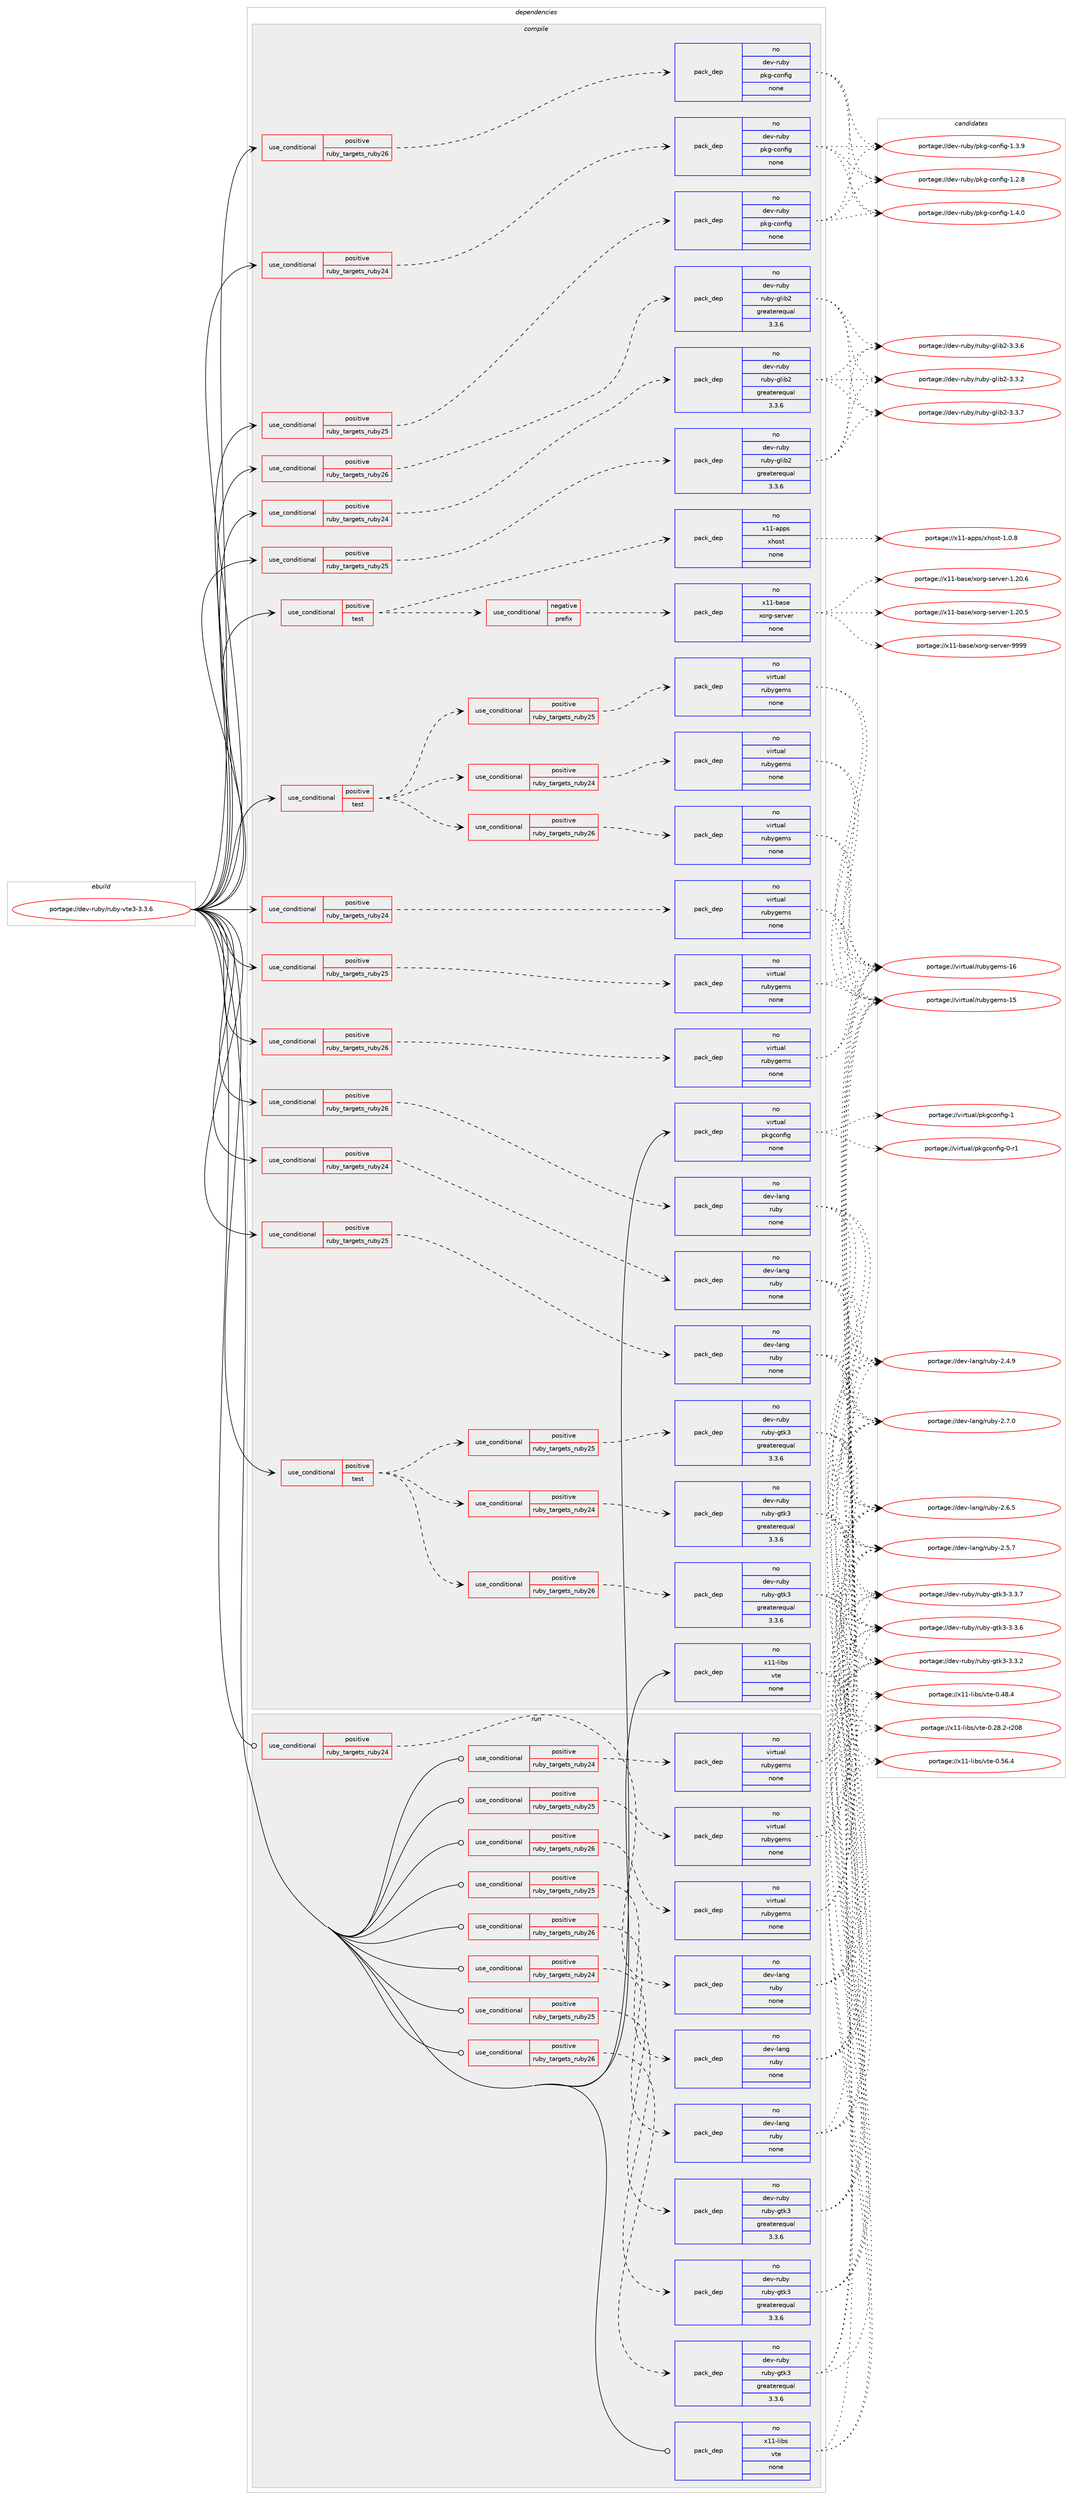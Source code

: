 digraph prolog {

# *************
# Graph options
# *************

newrank=true;
concentrate=true;
compound=true;
graph [rankdir=LR,fontname=Helvetica,fontsize=10,ranksep=1.5];#, ranksep=2.5, nodesep=0.2];
edge  [arrowhead=vee];
node  [fontname=Helvetica,fontsize=10];

# **********
# The ebuild
# **********

subgraph cluster_leftcol {
color=gray;
label=<<i>ebuild</i>>;
id [label="portage://dev-ruby/ruby-vte3-3.3.6", color=red, width=4, href="../dev-ruby/ruby-vte3-3.3.6.svg"];
}

# ****************
# The dependencies
# ****************

subgraph cluster_midcol {
color=gray;
label=<<i>dependencies</i>>;
subgraph cluster_compile {
fillcolor="#eeeeee";
style=filled;
label=<<i>compile</i>>;
subgraph cond70830 {
dependency322853 [label=<<TABLE BORDER="0" CELLBORDER="1" CELLSPACING="0" CELLPADDING="4"><TR><TD ROWSPAN="3" CELLPADDING="10">use_conditional</TD></TR><TR><TD>positive</TD></TR><TR><TD>ruby_targets_ruby24</TD></TR></TABLE>>, shape=none, color=red];
subgraph pack247276 {
dependency322854 [label=<<TABLE BORDER="0" CELLBORDER="1" CELLSPACING="0" CELLPADDING="4" WIDTH="220"><TR><TD ROWSPAN="6" CELLPADDING="30">pack_dep</TD></TR><TR><TD WIDTH="110">no</TD></TR><TR><TD>dev-lang</TD></TR><TR><TD>ruby</TD></TR><TR><TD>none</TD></TR><TR><TD></TD></TR></TABLE>>, shape=none, color=blue];
}
dependency322853:e -> dependency322854:w [weight=20,style="dashed",arrowhead="vee"];
}
id:e -> dependency322853:w [weight=20,style="solid",arrowhead="vee"];
subgraph cond70831 {
dependency322855 [label=<<TABLE BORDER="0" CELLBORDER="1" CELLSPACING="0" CELLPADDING="4"><TR><TD ROWSPAN="3" CELLPADDING="10">use_conditional</TD></TR><TR><TD>positive</TD></TR><TR><TD>ruby_targets_ruby24</TD></TR></TABLE>>, shape=none, color=red];
subgraph pack247277 {
dependency322856 [label=<<TABLE BORDER="0" CELLBORDER="1" CELLSPACING="0" CELLPADDING="4" WIDTH="220"><TR><TD ROWSPAN="6" CELLPADDING="30">pack_dep</TD></TR><TR><TD WIDTH="110">no</TD></TR><TR><TD>dev-ruby</TD></TR><TR><TD>pkg-config</TD></TR><TR><TD>none</TD></TR><TR><TD></TD></TR></TABLE>>, shape=none, color=blue];
}
dependency322855:e -> dependency322856:w [weight=20,style="dashed",arrowhead="vee"];
}
id:e -> dependency322855:w [weight=20,style="solid",arrowhead="vee"];
subgraph cond70832 {
dependency322857 [label=<<TABLE BORDER="0" CELLBORDER="1" CELLSPACING="0" CELLPADDING="4"><TR><TD ROWSPAN="3" CELLPADDING="10">use_conditional</TD></TR><TR><TD>positive</TD></TR><TR><TD>ruby_targets_ruby24</TD></TR></TABLE>>, shape=none, color=red];
subgraph pack247278 {
dependency322858 [label=<<TABLE BORDER="0" CELLBORDER="1" CELLSPACING="0" CELLPADDING="4" WIDTH="220"><TR><TD ROWSPAN="6" CELLPADDING="30">pack_dep</TD></TR><TR><TD WIDTH="110">no</TD></TR><TR><TD>dev-ruby</TD></TR><TR><TD>ruby-glib2</TD></TR><TR><TD>greaterequal</TD></TR><TR><TD>3.3.6</TD></TR></TABLE>>, shape=none, color=blue];
}
dependency322857:e -> dependency322858:w [weight=20,style="dashed",arrowhead="vee"];
}
id:e -> dependency322857:w [weight=20,style="solid",arrowhead="vee"];
subgraph cond70833 {
dependency322859 [label=<<TABLE BORDER="0" CELLBORDER="1" CELLSPACING="0" CELLPADDING="4"><TR><TD ROWSPAN="3" CELLPADDING="10">use_conditional</TD></TR><TR><TD>positive</TD></TR><TR><TD>ruby_targets_ruby24</TD></TR></TABLE>>, shape=none, color=red];
subgraph pack247279 {
dependency322860 [label=<<TABLE BORDER="0" CELLBORDER="1" CELLSPACING="0" CELLPADDING="4" WIDTH="220"><TR><TD ROWSPAN="6" CELLPADDING="30">pack_dep</TD></TR><TR><TD WIDTH="110">no</TD></TR><TR><TD>virtual</TD></TR><TR><TD>rubygems</TD></TR><TR><TD>none</TD></TR><TR><TD></TD></TR></TABLE>>, shape=none, color=blue];
}
dependency322859:e -> dependency322860:w [weight=20,style="dashed",arrowhead="vee"];
}
id:e -> dependency322859:w [weight=20,style="solid",arrowhead="vee"];
subgraph cond70834 {
dependency322861 [label=<<TABLE BORDER="0" CELLBORDER="1" CELLSPACING="0" CELLPADDING="4"><TR><TD ROWSPAN="3" CELLPADDING="10">use_conditional</TD></TR><TR><TD>positive</TD></TR><TR><TD>ruby_targets_ruby25</TD></TR></TABLE>>, shape=none, color=red];
subgraph pack247280 {
dependency322862 [label=<<TABLE BORDER="0" CELLBORDER="1" CELLSPACING="0" CELLPADDING="4" WIDTH="220"><TR><TD ROWSPAN="6" CELLPADDING="30">pack_dep</TD></TR><TR><TD WIDTH="110">no</TD></TR><TR><TD>dev-lang</TD></TR><TR><TD>ruby</TD></TR><TR><TD>none</TD></TR><TR><TD></TD></TR></TABLE>>, shape=none, color=blue];
}
dependency322861:e -> dependency322862:w [weight=20,style="dashed",arrowhead="vee"];
}
id:e -> dependency322861:w [weight=20,style="solid",arrowhead="vee"];
subgraph cond70835 {
dependency322863 [label=<<TABLE BORDER="0" CELLBORDER="1" CELLSPACING="0" CELLPADDING="4"><TR><TD ROWSPAN="3" CELLPADDING="10">use_conditional</TD></TR><TR><TD>positive</TD></TR><TR><TD>ruby_targets_ruby25</TD></TR></TABLE>>, shape=none, color=red];
subgraph pack247281 {
dependency322864 [label=<<TABLE BORDER="0" CELLBORDER="1" CELLSPACING="0" CELLPADDING="4" WIDTH="220"><TR><TD ROWSPAN="6" CELLPADDING="30">pack_dep</TD></TR><TR><TD WIDTH="110">no</TD></TR><TR><TD>dev-ruby</TD></TR><TR><TD>pkg-config</TD></TR><TR><TD>none</TD></TR><TR><TD></TD></TR></TABLE>>, shape=none, color=blue];
}
dependency322863:e -> dependency322864:w [weight=20,style="dashed",arrowhead="vee"];
}
id:e -> dependency322863:w [weight=20,style="solid",arrowhead="vee"];
subgraph cond70836 {
dependency322865 [label=<<TABLE BORDER="0" CELLBORDER="1" CELLSPACING="0" CELLPADDING="4"><TR><TD ROWSPAN="3" CELLPADDING="10">use_conditional</TD></TR><TR><TD>positive</TD></TR><TR><TD>ruby_targets_ruby25</TD></TR></TABLE>>, shape=none, color=red];
subgraph pack247282 {
dependency322866 [label=<<TABLE BORDER="0" CELLBORDER="1" CELLSPACING="0" CELLPADDING="4" WIDTH="220"><TR><TD ROWSPAN="6" CELLPADDING="30">pack_dep</TD></TR><TR><TD WIDTH="110">no</TD></TR><TR><TD>dev-ruby</TD></TR><TR><TD>ruby-glib2</TD></TR><TR><TD>greaterequal</TD></TR><TR><TD>3.3.6</TD></TR></TABLE>>, shape=none, color=blue];
}
dependency322865:e -> dependency322866:w [weight=20,style="dashed",arrowhead="vee"];
}
id:e -> dependency322865:w [weight=20,style="solid",arrowhead="vee"];
subgraph cond70837 {
dependency322867 [label=<<TABLE BORDER="0" CELLBORDER="1" CELLSPACING="0" CELLPADDING="4"><TR><TD ROWSPAN="3" CELLPADDING="10">use_conditional</TD></TR><TR><TD>positive</TD></TR><TR><TD>ruby_targets_ruby25</TD></TR></TABLE>>, shape=none, color=red];
subgraph pack247283 {
dependency322868 [label=<<TABLE BORDER="0" CELLBORDER="1" CELLSPACING="0" CELLPADDING="4" WIDTH="220"><TR><TD ROWSPAN="6" CELLPADDING="30">pack_dep</TD></TR><TR><TD WIDTH="110">no</TD></TR><TR><TD>virtual</TD></TR><TR><TD>rubygems</TD></TR><TR><TD>none</TD></TR><TR><TD></TD></TR></TABLE>>, shape=none, color=blue];
}
dependency322867:e -> dependency322868:w [weight=20,style="dashed",arrowhead="vee"];
}
id:e -> dependency322867:w [weight=20,style="solid",arrowhead="vee"];
subgraph cond70838 {
dependency322869 [label=<<TABLE BORDER="0" CELLBORDER="1" CELLSPACING="0" CELLPADDING="4"><TR><TD ROWSPAN="3" CELLPADDING="10">use_conditional</TD></TR><TR><TD>positive</TD></TR><TR><TD>ruby_targets_ruby26</TD></TR></TABLE>>, shape=none, color=red];
subgraph pack247284 {
dependency322870 [label=<<TABLE BORDER="0" CELLBORDER="1" CELLSPACING="0" CELLPADDING="4" WIDTH="220"><TR><TD ROWSPAN="6" CELLPADDING="30">pack_dep</TD></TR><TR><TD WIDTH="110">no</TD></TR><TR><TD>dev-lang</TD></TR><TR><TD>ruby</TD></TR><TR><TD>none</TD></TR><TR><TD></TD></TR></TABLE>>, shape=none, color=blue];
}
dependency322869:e -> dependency322870:w [weight=20,style="dashed",arrowhead="vee"];
}
id:e -> dependency322869:w [weight=20,style="solid",arrowhead="vee"];
subgraph cond70839 {
dependency322871 [label=<<TABLE BORDER="0" CELLBORDER="1" CELLSPACING="0" CELLPADDING="4"><TR><TD ROWSPAN="3" CELLPADDING="10">use_conditional</TD></TR><TR><TD>positive</TD></TR><TR><TD>ruby_targets_ruby26</TD></TR></TABLE>>, shape=none, color=red];
subgraph pack247285 {
dependency322872 [label=<<TABLE BORDER="0" CELLBORDER="1" CELLSPACING="0" CELLPADDING="4" WIDTH="220"><TR><TD ROWSPAN="6" CELLPADDING="30">pack_dep</TD></TR><TR><TD WIDTH="110">no</TD></TR><TR><TD>dev-ruby</TD></TR><TR><TD>pkg-config</TD></TR><TR><TD>none</TD></TR><TR><TD></TD></TR></TABLE>>, shape=none, color=blue];
}
dependency322871:e -> dependency322872:w [weight=20,style="dashed",arrowhead="vee"];
}
id:e -> dependency322871:w [weight=20,style="solid",arrowhead="vee"];
subgraph cond70840 {
dependency322873 [label=<<TABLE BORDER="0" CELLBORDER="1" CELLSPACING="0" CELLPADDING="4"><TR><TD ROWSPAN="3" CELLPADDING="10">use_conditional</TD></TR><TR><TD>positive</TD></TR><TR><TD>ruby_targets_ruby26</TD></TR></TABLE>>, shape=none, color=red];
subgraph pack247286 {
dependency322874 [label=<<TABLE BORDER="0" CELLBORDER="1" CELLSPACING="0" CELLPADDING="4" WIDTH="220"><TR><TD ROWSPAN="6" CELLPADDING="30">pack_dep</TD></TR><TR><TD WIDTH="110">no</TD></TR><TR><TD>dev-ruby</TD></TR><TR><TD>ruby-glib2</TD></TR><TR><TD>greaterequal</TD></TR><TR><TD>3.3.6</TD></TR></TABLE>>, shape=none, color=blue];
}
dependency322873:e -> dependency322874:w [weight=20,style="dashed",arrowhead="vee"];
}
id:e -> dependency322873:w [weight=20,style="solid",arrowhead="vee"];
subgraph cond70841 {
dependency322875 [label=<<TABLE BORDER="0" CELLBORDER="1" CELLSPACING="0" CELLPADDING="4"><TR><TD ROWSPAN="3" CELLPADDING="10">use_conditional</TD></TR><TR><TD>positive</TD></TR><TR><TD>ruby_targets_ruby26</TD></TR></TABLE>>, shape=none, color=red];
subgraph pack247287 {
dependency322876 [label=<<TABLE BORDER="0" CELLBORDER="1" CELLSPACING="0" CELLPADDING="4" WIDTH="220"><TR><TD ROWSPAN="6" CELLPADDING="30">pack_dep</TD></TR><TR><TD WIDTH="110">no</TD></TR><TR><TD>virtual</TD></TR><TR><TD>rubygems</TD></TR><TR><TD>none</TD></TR><TR><TD></TD></TR></TABLE>>, shape=none, color=blue];
}
dependency322875:e -> dependency322876:w [weight=20,style="dashed",arrowhead="vee"];
}
id:e -> dependency322875:w [weight=20,style="solid",arrowhead="vee"];
subgraph cond70842 {
dependency322877 [label=<<TABLE BORDER="0" CELLBORDER="1" CELLSPACING="0" CELLPADDING="4"><TR><TD ROWSPAN="3" CELLPADDING="10">use_conditional</TD></TR><TR><TD>positive</TD></TR><TR><TD>test</TD></TR></TABLE>>, shape=none, color=red];
subgraph cond70843 {
dependency322878 [label=<<TABLE BORDER="0" CELLBORDER="1" CELLSPACING="0" CELLPADDING="4"><TR><TD ROWSPAN="3" CELLPADDING="10">use_conditional</TD></TR><TR><TD>negative</TD></TR><TR><TD>prefix</TD></TR></TABLE>>, shape=none, color=red];
subgraph pack247288 {
dependency322879 [label=<<TABLE BORDER="0" CELLBORDER="1" CELLSPACING="0" CELLPADDING="4" WIDTH="220"><TR><TD ROWSPAN="6" CELLPADDING="30">pack_dep</TD></TR><TR><TD WIDTH="110">no</TD></TR><TR><TD>x11-base</TD></TR><TR><TD>xorg-server</TD></TR><TR><TD>none</TD></TR><TR><TD></TD></TR></TABLE>>, shape=none, color=blue];
}
dependency322878:e -> dependency322879:w [weight=20,style="dashed",arrowhead="vee"];
}
dependency322877:e -> dependency322878:w [weight=20,style="dashed",arrowhead="vee"];
subgraph pack247289 {
dependency322880 [label=<<TABLE BORDER="0" CELLBORDER="1" CELLSPACING="0" CELLPADDING="4" WIDTH="220"><TR><TD ROWSPAN="6" CELLPADDING="30">pack_dep</TD></TR><TR><TD WIDTH="110">no</TD></TR><TR><TD>x11-apps</TD></TR><TR><TD>xhost</TD></TR><TR><TD>none</TD></TR><TR><TD></TD></TR></TABLE>>, shape=none, color=blue];
}
dependency322877:e -> dependency322880:w [weight=20,style="dashed",arrowhead="vee"];
}
id:e -> dependency322877:w [weight=20,style="solid",arrowhead="vee"];
subgraph cond70844 {
dependency322881 [label=<<TABLE BORDER="0" CELLBORDER="1" CELLSPACING="0" CELLPADDING="4"><TR><TD ROWSPAN="3" CELLPADDING="10">use_conditional</TD></TR><TR><TD>positive</TD></TR><TR><TD>test</TD></TR></TABLE>>, shape=none, color=red];
subgraph cond70845 {
dependency322882 [label=<<TABLE BORDER="0" CELLBORDER="1" CELLSPACING="0" CELLPADDING="4"><TR><TD ROWSPAN="3" CELLPADDING="10">use_conditional</TD></TR><TR><TD>positive</TD></TR><TR><TD>ruby_targets_ruby24</TD></TR></TABLE>>, shape=none, color=red];
subgraph pack247290 {
dependency322883 [label=<<TABLE BORDER="0" CELLBORDER="1" CELLSPACING="0" CELLPADDING="4" WIDTH="220"><TR><TD ROWSPAN="6" CELLPADDING="30">pack_dep</TD></TR><TR><TD WIDTH="110">no</TD></TR><TR><TD>dev-ruby</TD></TR><TR><TD>ruby-gtk3</TD></TR><TR><TD>greaterequal</TD></TR><TR><TD>3.3.6</TD></TR></TABLE>>, shape=none, color=blue];
}
dependency322882:e -> dependency322883:w [weight=20,style="dashed",arrowhead="vee"];
}
dependency322881:e -> dependency322882:w [weight=20,style="dashed",arrowhead="vee"];
subgraph cond70846 {
dependency322884 [label=<<TABLE BORDER="0" CELLBORDER="1" CELLSPACING="0" CELLPADDING="4"><TR><TD ROWSPAN="3" CELLPADDING="10">use_conditional</TD></TR><TR><TD>positive</TD></TR><TR><TD>ruby_targets_ruby25</TD></TR></TABLE>>, shape=none, color=red];
subgraph pack247291 {
dependency322885 [label=<<TABLE BORDER="0" CELLBORDER="1" CELLSPACING="0" CELLPADDING="4" WIDTH="220"><TR><TD ROWSPAN="6" CELLPADDING="30">pack_dep</TD></TR><TR><TD WIDTH="110">no</TD></TR><TR><TD>dev-ruby</TD></TR><TR><TD>ruby-gtk3</TD></TR><TR><TD>greaterequal</TD></TR><TR><TD>3.3.6</TD></TR></TABLE>>, shape=none, color=blue];
}
dependency322884:e -> dependency322885:w [weight=20,style="dashed",arrowhead="vee"];
}
dependency322881:e -> dependency322884:w [weight=20,style="dashed",arrowhead="vee"];
subgraph cond70847 {
dependency322886 [label=<<TABLE BORDER="0" CELLBORDER="1" CELLSPACING="0" CELLPADDING="4"><TR><TD ROWSPAN="3" CELLPADDING="10">use_conditional</TD></TR><TR><TD>positive</TD></TR><TR><TD>ruby_targets_ruby26</TD></TR></TABLE>>, shape=none, color=red];
subgraph pack247292 {
dependency322887 [label=<<TABLE BORDER="0" CELLBORDER="1" CELLSPACING="0" CELLPADDING="4" WIDTH="220"><TR><TD ROWSPAN="6" CELLPADDING="30">pack_dep</TD></TR><TR><TD WIDTH="110">no</TD></TR><TR><TD>dev-ruby</TD></TR><TR><TD>ruby-gtk3</TD></TR><TR><TD>greaterequal</TD></TR><TR><TD>3.3.6</TD></TR></TABLE>>, shape=none, color=blue];
}
dependency322886:e -> dependency322887:w [weight=20,style="dashed",arrowhead="vee"];
}
dependency322881:e -> dependency322886:w [weight=20,style="dashed",arrowhead="vee"];
}
id:e -> dependency322881:w [weight=20,style="solid",arrowhead="vee"];
subgraph cond70848 {
dependency322888 [label=<<TABLE BORDER="0" CELLBORDER="1" CELLSPACING="0" CELLPADDING="4"><TR><TD ROWSPAN="3" CELLPADDING="10">use_conditional</TD></TR><TR><TD>positive</TD></TR><TR><TD>test</TD></TR></TABLE>>, shape=none, color=red];
subgraph cond70849 {
dependency322889 [label=<<TABLE BORDER="0" CELLBORDER="1" CELLSPACING="0" CELLPADDING="4"><TR><TD ROWSPAN="3" CELLPADDING="10">use_conditional</TD></TR><TR><TD>positive</TD></TR><TR><TD>ruby_targets_ruby24</TD></TR></TABLE>>, shape=none, color=red];
subgraph pack247293 {
dependency322890 [label=<<TABLE BORDER="0" CELLBORDER="1" CELLSPACING="0" CELLPADDING="4" WIDTH="220"><TR><TD ROWSPAN="6" CELLPADDING="30">pack_dep</TD></TR><TR><TD WIDTH="110">no</TD></TR><TR><TD>virtual</TD></TR><TR><TD>rubygems</TD></TR><TR><TD>none</TD></TR><TR><TD></TD></TR></TABLE>>, shape=none, color=blue];
}
dependency322889:e -> dependency322890:w [weight=20,style="dashed",arrowhead="vee"];
}
dependency322888:e -> dependency322889:w [weight=20,style="dashed",arrowhead="vee"];
subgraph cond70850 {
dependency322891 [label=<<TABLE BORDER="0" CELLBORDER="1" CELLSPACING="0" CELLPADDING="4"><TR><TD ROWSPAN="3" CELLPADDING="10">use_conditional</TD></TR><TR><TD>positive</TD></TR><TR><TD>ruby_targets_ruby25</TD></TR></TABLE>>, shape=none, color=red];
subgraph pack247294 {
dependency322892 [label=<<TABLE BORDER="0" CELLBORDER="1" CELLSPACING="0" CELLPADDING="4" WIDTH="220"><TR><TD ROWSPAN="6" CELLPADDING="30">pack_dep</TD></TR><TR><TD WIDTH="110">no</TD></TR><TR><TD>virtual</TD></TR><TR><TD>rubygems</TD></TR><TR><TD>none</TD></TR><TR><TD></TD></TR></TABLE>>, shape=none, color=blue];
}
dependency322891:e -> dependency322892:w [weight=20,style="dashed",arrowhead="vee"];
}
dependency322888:e -> dependency322891:w [weight=20,style="dashed",arrowhead="vee"];
subgraph cond70851 {
dependency322893 [label=<<TABLE BORDER="0" CELLBORDER="1" CELLSPACING="0" CELLPADDING="4"><TR><TD ROWSPAN="3" CELLPADDING="10">use_conditional</TD></TR><TR><TD>positive</TD></TR><TR><TD>ruby_targets_ruby26</TD></TR></TABLE>>, shape=none, color=red];
subgraph pack247295 {
dependency322894 [label=<<TABLE BORDER="0" CELLBORDER="1" CELLSPACING="0" CELLPADDING="4" WIDTH="220"><TR><TD ROWSPAN="6" CELLPADDING="30">pack_dep</TD></TR><TR><TD WIDTH="110">no</TD></TR><TR><TD>virtual</TD></TR><TR><TD>rubygems</TD></TR><TR><TD>none</TD></TR><TR><TD></TD></TR></TABLE>>, shape=none, color=blue];
}
dependency322893:e -> dependency322894:w [weight=20,style="dashed",arrowhead="vee"];
}
dependency322888:e -> dependency322893:w [weight=20,style="dashed",arrowhead="vee"];
}
id:e -> dependency322888:w [weight=20,style="solid",arrowhead="vee"];
subgraph pack247296 {
dependency322895 [label=<<TABLE BORDER="0" CELLBORDER="1" CELLSPACING="0" CELLPADDING="4" WIDTH="220"><TR><TD ROWSPAN="6" CELLPADDING="30">pack_dep</TD></TR><TR><TD WIDTH="110">no</TD></TR><TR><TD>virtual</TD></TR><TR><TD>pkgconfig</TD></TR><TR><TD>none</TD></TR><TR><TD></TD></TR></TABLE>>, shape=none, color=blue];
}
id:e -> dependency322895:w [weight=20,style="solid",arrowhead="vee"];
subgraph pack247297 {
dependency322896 [label=<<TABLE BORDER="0" CELLBORDER="1" CELLSPACING="0" CELLPADDING="4" WIDTH="220"><TR><TD ROWSPAN="6" CELLPADDING="30">pack_dep</TD></TR><TR><TD WIDTH="110">no</TD></TR><TR><TD>x11-libs</TD></TR><TR><TD>vte</TD></TR><TR><TD>none</TD></TR><TR><TD></TD></TR></TABLE>>, shape=none, color=blue];
}
id:e -> dependency322896:w [weight=20,style="solid",arrowhead="vee"];
}
subgraph cluster_compileandrun {
fillcolor="#eeeeee";
style=filled;
label=<<i>compile and run</i>>;
}
subgraph cluster_run {
fillcolor="#eeeeee";
style=filled;
label=<<i>run</i>>;
subgraph cond70852 {
dependency322897 [label=<<TABLE BORDER="0" CELLBORDER="1" CELLSPACING="0" CELLPADDING="4"><TR><TD ROWSPAN="3" CELLPADDING="10">use_conditional</TD></TR><TR><TD>positive</TD></TR><TR><TD>ruby_targets_ruby24</TD></TR></TABLE>>, shape=none, color=red];
subgraph pack247298 {
dependency322898 [label=<<TABLE BORDER="0" CELLBORDER="1" CELLSPACING="0" CELLPADDING="4" WIDTH="220"><TR><TD ROWSPAN="6" CELLPADDING="30">pack_dep</TD></TR><TR><TD WIDTH="110">no</TD></TR><TR><TD>dev-lang</TD></TR><TR><TD>ruby</TD></TR><TR><TD>none</TD></TR><TR><TD></TD></TR></TABLE>>, shape=none, color=blue];
}
dependency322897:e -> dependency322898:w [weight=20,style="dashed",arrowhead="vee"];
}
id:e -> dependency322897:w [weight=20,style="solid",arrowhead="odot"];
subgraph cond70853 {
dependency322899 [label=<<TABLE BORDER="0" CELLBORDER="1" CELLSPACING="0" CELLPADDING="4"><TR><TD ROWSPAN="3" CELLPADDING="10">use_conditional</TD></TR><TR><TD>positive</TD></TR><TR><TD>ruby_targets_ruby24</TD></TR></TABLE>>, shape=none, color=red];
subgraph pack247299 {
dependency322900 [label=<<TABLE BORDER="0" CELLBORDER="1" CELLSPACING="0" CELLPADDING="4" WIDTH="220"><TR><TD ROWSPAN="6" CELLPADDING="30">pack_dep</TD></TR><TR><TD WIDTH="110">no</TD></TR><TR><TD>dev-ruby</TD></TR><TR><TD>ruby-gtk3</TD></TR><TR><TD>greaterequal</TD></TR><TR><TD>3.3.6</TD></TR></TABLE>>, shape=none, color=blue];
}
dependency322899:e -> dependency322900:w [weight=20,style="dashed",arrowhead="vee"];
}
id:e -> dependency322899:w [weight=20,style="solid",arrowhead="odot"];
subgraph cond70854 {
dependency322901 [label=<<TABLE BORDER="0" CELLBORDER="1" CELLSPACING="0" CELLPADDING="4"><TR><TD ROWSPAN="3" CELLPADDING="10">use_conditional</TD></TR><TR><TD>positive</TD></TR><TR><TD>ruby_targets_ruby24</TD></TR></TABLE>>, shape=none, color=red];
subgraph pack247300 {
dependency322902 [label=<<TABLE BORDER="0" CELLBORDER="1" CELLSPACING="0" CELLPADDING="4" WIDTH="220"><TR><TD ROWSPAN="6" CELLPADDING="30">pack_dep</TD></TR><TR><TD WIDTH="110">no</TD></TR><TR><TD>virtual</TD></TR><TR><TD>rubygems</TD></TR><TR><TD>none</TD></TR><TR><TD></TD></TR></TABLE>>, shape=none, color=blue];
}
dependency322901:e -> dependency322902:w [weight=20,style="dashed",arrowhead="vee"];
}
id:e -> dependency322901:w [weight=20,style="solid",arrowhead="odot"];
subgraph cond70855 {
dependency322903 [label=<<TABLE BORDER="0" CELLBORDER="1" CELLSPACING="0" CELLPADDING="4"><TR><TD ROWSPAN="3" CELLPADDING="10">use_conditional</TD></TR><TR><TD>positive</TD></TR><TR><TD>ruby_targets_ruby25</TD></TR></TABLE>>, shape=none, color=red];
subgraph pack247301 {
dependency322904 [label=<<TABLE BORDER="0" CELLBORDER="1" CELLSPACING="0" CELLPADDING="4" WIDTH="220"><TR><TD ROWSPAN="6" CELLPADDING="30">pack_dep</TD></TR><TR><TD WIDTH="110">no</TD></TR><TR><TD>dev-lang</TD></TR><TR><TD>ruby</TD></TR><TR><TD>none</TD></TR><TR><TD></TD></TR></TABLE>>, shape=none, color=blue];
}
dependency322903:e -> dependency322904:w [weight=20,style="dashed",arrowhead="vee"];
}
id:e -> dependency322903:w [weight=20,style="solid",arrowhead="odot"];
subgraph cond70856 {
dependency322905 [label=<<TABLE BORDER="0" CELLBORDER="1" CELLSPACING="0" CELLPADDING="4"><TR><TD ROWSPAN="3" CELLPADDING="10">use_conditional</TD></TR><TR><TD>positive</TD></TR><TR><TD>ruby_targets_ruby25</TD></TR></TABLE>>, shape=none, color=red];
subgraph pack247302 {
dependency322906 [label=<<TABLE BORDER="0" CELLBORDER="1" CELLSPACING="0" CELLPADDING="4" WIDTH="220"><TR><TD ROWSPAN="6" CELLPADDING="30">pack_dep</TD></TR><TR><TD WIDTH="110">no</TD></TR><TR><TD>dev-ruby</TD></TR><TR><TD>ruby-gtk3</TD></TR><TR><TD>greaterequal</TD></TR><TR><TD>3.3.6</TD></TR></TABLE>>, shape=none, color=blue];
}
dependency322905:e -> dependency322906:w [weight=20,style="dashed",arrowhead="vee"];
}
id:e -> dependency322905:w [weight=20,style="solid",arrowhead="odot"];
subgraph cond70857 {
dependency322907 [label=<<TABLE BORDER="0" CELLBORDER="1" CELLSPACING="0" CELLPADDING="4"><TR><TD ROWSPAN="3" CELLPADDING="10">use_conditional</TD></TR><TR><TD>positive</TD></TR><TR><TD>ruby_targets_ruby25</TD></TR></TABLE>>, shape=none, color=red];
subgraph pack247303 {
dependency322908 [label=<<TABLE BORDER="0" CELLBORDER="1" CELLSPACING="0" CELLPADDING="4" WIDTH="220"><TR><TD ROWSPAN="6" CELLPADDING="30">pack_dep</TD></TR><TR><TD WIDTH="110">no</TD></TR><TR><TD>virtual</TD></TR><TR><TD>rubygems</TD></TR><TR><TD>none</TD></TR><TR><TD></TD></TR></TABLE>>, shape=none, color=blue];
}
dependency322907:e -> dependency322908:w [weight=20,style="dashed",arrowhead="vee"];
}
id:e -> dependency322907:w [weight=20,style="solid",arrowhead="odot"];
subgraph cond70858 {
dependency322909 [label=<<TABLE BORDER="0" CELLBORDER="1" CELLSPACING="0" CELLPADDING="4"><TR><TD ROWSPAN="3" CELLPADDING="10">use_conditional</TD></TR><TR><TD>positive</TD></TR><TR><TD>ruby_targets_ruby26</TD></TR></TABLE>>, shape=none, color=red];
subgraph pack247304 {
dependency322910 [label=<<TABLE BORDER="0" CELLBORDER="1" CELLSPACING="0" CELLPADDING="4" WIDTH="220"><TR><TD ROWSPAN="6" CELLPADDING="30">pack_dep</TD></TR><TR><TD WIDTH="110">no</TD></TR><TR><TD>dev-lang</TD></TR><TR><TD>ruby</TD></TR><TR><TD>none</TD></TR><TR><TD></TD></TR></TABLE>>, shape=none, color=blue];
}
dependency322909:e -> dependency322910:w [weight=20,style="dashed",arrowhead="vee"];
}
id:e -> dependency322909:w [weight=20,style="solid",arrowhead="odot"];
subgraph cond70859 {
dependency322911 [label=<<TABLE BORDER="0" CELLBORDER="1" CELLSPACING="0" CELLPADDING="4"><TR><TD ROWSPAN="3" CELLPADDING="10">use_conditional</TD></TR><TR><TD>positive</TD></TR><TR><TD>ruby_targets_ruby26</TD></TR></TABLE>>, shape=none, color=red];
subgraph pack247305 {
dependency322912 [label=<<TABLE BORDER="0" CELLBORDER="1" CELLSPACING="0" CELLPADDING="4" WIDTH="220"><TR><TD ROWSPAN="6" CELLPADDING="30">pack_dep</TD></TR><TR><TD WIDTH="110">no</TD></TR><TR><TD>dev-ruby</TD></TR><TR><TD>ruby-gtk3</TD></TR><TR><TD>greaterequal</TD></TR><TR><TD>3.3.6</TD></TR></TABLE>>, shape=none, color=blue];
}
dependency322911:e -> dependency322912:w [weight=20,style="dashed",arrowhead="vee"];
}
id:e -> dependency322911:w [weight=20,style="solid",arrowhead="odot"];
subgraph cond70860 {
dependency322913 [label=<<TABLE BORDER="0" CELLBORDER="1" CELLSPACING="0" CELLPADDING="4"><TR><TD ROWSPAN="3" CELLPADDING="10">use_conditional</TD></TR><TR><TD>positive</TD></TR><TR><TD>ruby_targets_ruby26</TD></TR></TABLE>>, shape=none, color=red];
subgraph pack247306 {
dependency322914 [label=<<TABLE BORDER="0" CELLBORDER="1" CELLSPACING="0" CELLPADDING="4" WIDTH="220"><TR><TD ROWSPAN="6" CELLPADDING="30">pack_dep</TD></TR><TR><TD WIDTH="110">no</TD></TR><TR><TD>virtual</TD></TR><TR><TD>rubygems</TD></TR><TR><TD>none</TD></TR><TR><TD></TD></TR></TABLE>>, shape=none, color=blue];
}
dependency322913:e -> dependency322914:w [weight=20,style="dashed",arrowhead="vee"];
}
id:e -> dependency322913:w [weight=20,style="solid",arrowhead="odot"];
subgraph pack247307 {
dependency322915 [label=<<TABLE BORDER="0" CELLBORDER="1" CELLSPACING="0" CELLPADDING="4" WIDTH="220"><TR><TD ROWSPAN="6" CELLPADDING="30">pack_dep</TD></TR><TR><TD WIDTH="110">no</TD></TR><TR><TD>x11-libs</TD></TR><TR><TD>vte</TD></TR><TR><TD>none</TD></TR><TR><TD></TD></TR></TABLE>>, shape=none, color=blue];
}
id:e -> dependency322915:w [weight=20,style="solid",arrowhead="odot"];
}
}

# **************
# The candidates
# **************

subgraph cluster_choices {
rank=same;
color=gray;
label=<<i>candidates</i>>;

subgraph choice247276 {
color=black;
nodesep=1;
choice10010111845108971101034711411798121455046554648 [label="portage://dev-lang/ruby-2.7.0", color=red, width=4,href="../dev-lang/ruby-2.7.0.svg"];
choice10010111845108971101034711411798121455046544653 [label="portage://dev-lang/ruby-2.6.5", color=red, width=4,href="../dev-lang/ruby-2.6.5.svg"];
choice10010111845108971101034711411798121455046534655 [label="portage://dev-lang/ruby-2.5.7", color=red, width=4,href="../dev-lang/ruby-2.5.7.svg"];
choice10010111845108971101034711411798121455046524657 [label="portage://dev-lang/ruby-2.4.9", color=red, width=4,href="../dev-lang/ruby-2.4.9.svg"];
dependency322854:e -> choice10010111845108971101034711411798121455046554648:w [style=dotted,weight="100"];
dependency322854:e -> choice10010111845108971101034711411798121455046544653:w [style=dotted,weight="100"];
dependency322854:e -> choice10010111845108971101034711411798121455046534655:w [style=dotted,weight="100"];
dependency322854:e -> choice10010111845108971101034711411798121455046524657:w [style=dotted,weight="100"];
}
subgraph choice247277 {
color=black;
nodesep=1;
choice1001011184511411798121471121071034599111110102105103454946524648 [label="portage://dev-ruby/pkg-config-1.4.0", color=red, width=4,href="../dev-ruby/pkg-config-1.4.0.svg"];
choice1001011184511411798121471121071034599111110102105103454946514657 [label="portage://dev-ruby/pkg-config-1.3.9", color=red, width=4,href="../dev-ruby/pkg-config-1.3.9.svg"];
choice1001011184511411798121471121071034599111110102105103454946504656 [label="portage://dev-ruby/pkg-config-1.2.8", color=red, width=4,href="../dev-ruby/pkg-config-1.2.8.svg"];
dependency322856:e -> choice1001011184511411798121471121071034599111110102105103454946524648:w [style=dotted,weight="100"];
dependency322856:e -> choice1001011184511411798121471121071034599111110102105103454946514657:w [style=dotted,weight="100"];
dependency322856:e -> choice1001011184511411798121471121071034599111110102105103454946504656:w [style=dotted,weight="100"];
}
subgraph choice247278 {
color=black;
nodesep=1;
choice10010111845114117981214711411798121451031081059850455146514655 [label="portage://dev-ruby/ruby-glib2-3.3.7", color=red, width=4,href="../dev-ruby/ruby-glib2-3.3.7.svg"];
choice10010111845114117981214711411798121451031081059850455146514654 [label="portage://dev-ruby/ruby-glib2-3.3.6", color=red, width=4,href="../dev-ruby/ruby-glib2-3.3.6.svg"];
choice10010111845114117981214711411798121451031081059850455146514650 [label="portage://dev-ruby/ruby-glib2-3.3.2", color=red, width=4,href="../dev-ruby/ruby-glib2-3.3.2.svg"];
dependency322858:e -> choice10010111845114117981214711411798121451031081059850455146514655:w [style=dotted,weight="100"];
dependency322858:e -> choice10010111845114117981214711411798121451031081059850455146514654:w [style=dotted,weight="100"];
dependency322858:e -> choice10010111845114117981214711411798121451031081059850455146514650:w [style=dotted,weight="100"];
}
subgraph choice247279 {
color=black;
nodesep=1;
choice118105114116117971084711411798121103101109115454954 [label="portage://virtual/rubygems-16", color=red, width=4,href="../virtual/rubygems-16.svg"];
choice118105114116117971084711411798121103101109115454953 [label="portage://virtual/rubygems-15", color=red, width=4,href="../virtual/rubygems-15.svg"];
dependency322860:e -> choice118105114116117971084711411798121103101109115454954:w [style=dotted,weight="100"];
dependency322860:e -> choice118105114116117971084711411798121103101109115454953:w [style=dotted,weight="100"];
}
subgraph choice247280 {
color=black;
nodesep=1;
choice10010111845108971101034711411798121455046554648 [label="portage://dev-lang/ruby-2.7.0", color=red, width=4,href="../dev-lang/ruby-2.7.0.svg"];
choice10010111845108971101034711411798121455046544653 [label="portage://dev-lang/ruby-2.6.5", color=red, width=4,href="../dev-lang/ruby-2.6.5.svg"];
choice10010111845108971101034711411798121455046534655 [label="portage://dev-lang/ruby-2.5.7", color=red, width=4,href="../dev-lang/ruby-2.5.7.svg"];
choice10010111845108971101034711411798121455046524657 [label="portage://dev-lang/ruby-2.4.9", color=red, width=4,href="../dev-lang/ruby-2.4.9.svg"];
dependency322862:e -> choice10010111845108971101034711411798121455046554648:w [style=dotted,weight="100"];
dependency322862:e -> choice10010111845108971101034711411798121455046544653:w [style=dotted,weight="100"];
dependency322862:e -> choice10010111845108971101034711411798121455046534655:w [style=dotted,weight="100"];
dependency322862:e -> choice10010111845108971101034711411798121455046524657:w [style=dotted,weight="100"];
}
subgraph choice247281 {
color=black;
nodesep=1;
choice1001011184511411798121471121071034599111110102105103454946524648 [label="portage://dev-ruby/pkg-config-1.4.0", color=red, width=4,href="../dev-ruby/pkg-config-1.4.0.svg"];
choice1001011184511411798121471121071034599111110102105103454946514657 [label="portage://dev-ruby/pkg-config-1.3.9", color=red, width=4,href="../dev-ruby/pkg-config-1.3.9.svg"];
choice1001011184511411798121471121071034599111110102105103454946504656 [label="portage://dev-ruby/pkg-config-1.2.8", color=red, width=4,href="../dev-ruby/pkg-config-1.2.8.svg"];
dependency322864:e -> choice1001011184511411798121471121071034599111110102105103454946524648:w [style=dotted,weight="100"];
dependency322864:e -> choice1001011184511411798121471121071034599111110102105103454946514657:w [style=dotted,weight="100"];
dependency322864:e -> choice1001011184511411798121471121071034599111110102105103454946504656:w [style=dotted,weight="100"];
}
subgraph choice247282 {
color=black;
nodesep=1;
choice10010111845114117981214711411798121451031081059850455146514655 [label="portage://dev-ruby/ruby-glib2-3.3.7", color=red, width=4,href="../dev-ruby/ruby-glib2-3.3.7.svg"];
choice10010111845114117981214711411798121451031081059850455146514654 [label="portage://dev-ruby/ruby-glib2-3.3.6", color=red, width=4,href="../dev-ruby/ruby-glib2-3.3.6.svg"];
choice10010111845114117981214711411798121451031081059850455146514650 [label="portage://dev-ruby/ruby-glib2-3.3.2", color=red, width=4,href="../dev-ruby/ruby-glib2-3.3.2.svg"];
dependency322866:e -> choice10010111845114117981214711411798121451031081059850455146514655:w [style=dotted,weight="100"];
dependency322866:e -> choice10010111845114117981214711411798121451031081059850455146514654:w [style=dotted,weight="100"];
dependency322866:e -> choice10010111845114117981214711411798121451031081059850455146514650:w [style=dotted,weight="100"];
}
subgraph choice247283 {
color=black;
nodesep=1;
choice118105114116117971084711411798121103101109115454954 [label="portage://virtual/rubygems-16", color=red, width=4,href="../virtual/rubygems-16.svg"];
choice118105114116117971084711411798121103101109115454953 [label="portage://virtual/rubygems-15", color=red, width=4,href="../virtual/rubygems-15.svg"];
dependency322868:e -> choice118105114116117971084711411798121103101109115454954:w [style=dotted,weight="100"];
dependency322868:e -> choice118105114116117971084711411798121103101109115454953:w [style=dotted,weight="100"];
}
subgraph choice247284 {
color=black;
nodesep=1;
choice10010111845108971101034711411798121455046554648 [label="portage://dev-lang/ruby-2.7.0", color=red, width=4,href="../dev-lang/ruby-2.7.0.svg"];
choice10010111845108971101034711411798121455046544653 [label="portage://dev-lang/ruby-2.6.5", color=red, width=4,href="../dev-lang/ruby-2.6.5.svg"];
choice10010111845108971101034711411798121455046534655 [label="portage://dev-lang/ruby-2.5.7", color=red, width=4,href="../dev-lang/ruby-2.5.7.svg"];
choice10010111845108971101034711411798121455046524657 [label="portage://dev-lang/ruby-2.4.9", color=red, width=4,href="../dev-lang/ruby-2.4.9.svg"];
dependency322870:e -> choice10010111845108971101034711411798121455046554648:w [style=dotted,weight="100"];
dependency322870:e -> choice10010111845108971101034711411798121455046544653:w [style=dotted,weight="100"];
dependency322870:e -> choice10010111845108971101034711411798121455046534655:w [style=dotted,weight="100"];
dependency322870:e -> choice10010111845108971101034711411798121455046524657:w [style=dotted,weight="100"];
}
subgraph choice247285 {
color=black;
nodesep=1;
choice1001011184511411798121471121071034599111110102105103454946524648 [label="portage://dev-ruby/pkg-config-1.4.0", color=red, width=4,href="../dev-ruby/pkg-config-1.4.0.svg"];
choice1001011184511411798121471121071034599111110102105103454946514657 [label="portage://dev-ruby/pkg-config-1.3.9", color=red, width=4,href="../dev-ruby/pkg-config-1.3.9.svg"];
choice1001011184511411798121471121071034599111110102105103454946504656 [label="portage://dev-ruby/pkg-config-1.2.8", color=red, width=4,href="../dev-ruby/pkg-config-1.2.8.svg"];
dependency322872:e -> choice1001011184511411798121471121071034599111110102105103454946524648:w [style=dotted,weight="100"];
dependency322872:e -> choice1001011184511411798121471121071034599111110102105103454946514657:w [style=dotted,weight="100"];
dependency322872:e -> choice1001011184511411798121471121071034599111110102105103454946504656:w [style=dotted,weight="100"];
}
subgraph choice247286 {
color=black;
nodesep=1;
choice10010111845114117981214711411798121451031081059850455146514655 [label="portage://dev-ruby/ruby-glib2-3.3.7", color=red, width=4,href="../dev-ruby/ruby-glib2-3.3.7.svg"];
choice10010111845114117981214711411798121451031081059850455146514654 [label="portage://dev-ruby/ruby-glib2-3.3.6", color=red, width=4,href="../dev-ruby/ruby-glib2-3.3.6.svg"];
choice10010111845114117981214711411798121451031081059850455146514650 [label="portage://dev-ruby/ruby-glib2-3.3.2", color=red, width=4,href="../dev-ruby/ruby-glib2-3.3.2.svg"];
dependency322874:e -> choice10010111845114117981214711411798121451031081059850455146514655:w [style=dotted,weight="100"];
dependency322874:e -> choice10010111845114117981214711411798121451031081059850455146514654:w [style=dotted,weight="100"];
dependency322874:e -> choice10010111845114117981214711411798121451031081059850455146514650:w [style=dotted,weight="100"];
}
subgraph choice247287 {
color=black;
nodesep=1;
choice118105114116117971084711411798121103101109115454954 [label="portage://virtual/rubygems-16", color=red, width=4,href="../virtual/rubygems-16.svg"];
choice118105114116117971084711411798121103101109115454953 [label="portage://virtual/rubygems-15", color=red, width=4,href="../virtual/rubygems-15.svg"];
dependency322876:e -> choice118105114116117971084711411798121103101109115454954:w [style=dotted,weight="100"];
dependency322876:e -> choice118105114116117971084711411798121103101109115454953:w [style=dotted,weight="100"];
}
subgraph choice247288 {
color=black;
nodesep=1;
choice120494945989711510147120111114103451151011141181011144557575757 [label="portage://x11-base/xorg-server-9999", color=red, width=4,href="../x11-base/xorg-server-9999.svg"];
choice1204949459897115101471201111141034511510111411810111445494650484654 [label="portage://x11-base/xorg-server-1.20.6", color=red, width=4,href="../x11-base/xorg-server-1.20.6.svg"];
choice1204949459897115101471201111141034511510111411810111445494650484653 [label="portage://x11-base/xorg-server-1.20.5", color=red, width=4,href="../x11-base/xorg-server-1.20.5.svg"];
dependency322879:e -> choice120494945989711510147120111114103451151011141181011144557575757:w [style=dotted,weight="100"];
dependency322879:e -> choice1204949459897115101471201111141034511510111411810111445494650484654:w [style=dotted,weight="100"];
dependency322879:e -> choice1204949459897115101471201111141034511510111411810111445494650484653:w [style=dotted,weight="100"];
}
subgraph choice247289 {
color=black;
nodesep=1;
choice1204949459711211211547120104111115116454946484656 [label="portage://x11-apps/xhost-1.0.8", color=red, width=4,href="../x11-apps/xhost-1.0.8.svg"];
dependency322880:e -> choice1204949459711211211547120104111115116454946484656:w [style=dotted,weight="100"];
}
subgraph choice247290 {
color=black;
nodesep=1;
choice100101118451141179812147114117981214510311610751455146514655 [label="portage://dev-ruby/ruby-gtk3-3.3.7", color=red, width=4,href="../dev-ruby/ruby-gtk3-3.3.7.svg"];
choice100101118451141179812147114117981214510311610751455146514654 [label="portage://dev-ruby/ruby-gtk3-3.3.6", color=red, width=4,href="../dev-ruby/ruby-gtk3-3.3.6.svg"];
choice100101118451141179812147114117981214510311610751455146514650 [label="portage://dev-ruby/ruby-gtk3-3.3.2", color=red, width=4,href="../dev-ruby/ruby-gtk3-3.3.2.svg"];
dependency322883:e -> choice100101118451141179812147114117981214510311610751455146514655:w [style=dotted,weight="100"];
dependency322883:e -> choice100101118451141179812147114117981214510311610751455146514654:w [style=dotted,weight="100"];
dependency322883:e -> choice100101118451141179812147114117981214510311610751455146514650:w [style=dotted,weight="100"];
}
subgraph choice247291 {
color=black;
nodesep=1;
choice100101118451141179812147114117981214510311610751455146514655 [label="portage://dev-ruby/ruby-gtk3-3.3.7", color=red, width=4,href="../dev-ruby/ruby-gtk3-3.3.7.svg"];
choice100101118451141179812147114117981214510311610751455146514654 [label="portage://dev-ruby/ruby-gtk3-3.3.6", color=red, width=4,href="../dev-ruby/ruby-gtk3-3.3.6.svg"];
choice100101118451141179812147114117981214510311610751455146514650 [label="portage://dev-ruby/ruby-gtk3-3.3.2", color=red, width=4,href="../dev-ruby/ruby-gtk3-3.3.2.svg"];
dependency322885:e -> choice100101118451141179812147114117981214510311610751455146514655:w [style=dotted,weight="100"];
dependency322885:e -> choice100101118451141179812147114117981214510311610751455146514654:w [style=dotted,weight="100"];
dependency322885:e -> choice100101118451141179812147114117981214510311610751455146514650:w [style=dotted,weight="100"];
}
subgraph choice247292 {
color=black;
nodesep=1;
choice100101118451141179812147114117981214510311610751455146514655 [label="portage://dev-ruby/ruby-gtk3-3.3.7", color=red, width=4,href="../dev-ruby/ruby-gtk3-3.3.7.svg"];
choice100101118451141179812147114117981214510311610751455146514654 [label="portage://dev-ruby/ruby-gtk3-3.3.6", color=red, width=4,href="../dev-ruby/ruby-gtk3-3.3.6.svg"];
choice100101118451141179812147114117981214510311610751455146514650 [label="portage://dev-ruby/ruby-gtk3-3.3.2", color=red, width=4,href="../dev-ruby/ruby-gtk3-3.3.2.svg"];
dependency322887:e -> choice100101118451141179812147114117981214510311610751455146514655:w [style=dotted,weight="100"];
dependency322887:e -> choice100101118451141179812147114117981214510311610751455146514654:w [style=dotted,weight="100"];
dependency322887:e -> choice100101118451141179812147114117981214510311610751455146514650:w [style=dotted,weight="100"];
}
subgraph choice247293 {
color=black;
nodesep=1;
choice118105114116117971084711411798121103101109115454954 [label="portage://virtual/rubygems-16", color=red, width=4,href="../virtual/rubygems-16.svg"];
choice118105114116117971084711411798121103101109115454953 [label="portage://virtual/rubygems-15", color=red, width=4,href="../virtual/rubygems-15.svg"];
dependency322890:e -> choice118105114116117971084711411798121103101109115454954:w [style=dotted,weight="100"];
dependency322890:e -> choice118105114116117971084711411798121103101109115454953:w [style=dotted,weight="100"];
}
subgraph choice247294 {
color=black;
nodesep=1;
choice118105114116117971084711411798121103101109115454954 [label="portage://virtual/rubygems-16", color=red, width=4,href="../virtual/rubygems-16.svg"];
choice118105114116117971084711411798121103101109115454953 [label="portage://virtual/rubygems-15", color=red, width=4,href="../virtual/rubygems-15.svg"];
dependency322892:e -> choice118105114116117971084711411798121103101109115454954:w [style=dotted,weight="100"];
dependency322892:e -> choice118105114116117971084711411798121103101109115454953:w [style=dotted,weight="100"];
}
subgraph choice247295 {
color=black;
nodesep=1;
choice118105114116117971084711411798121103101109115454954 [label="portage://virtual/rubygems-16", color=red, width=4,href="../virtual/rubygems-16.svg"];
choice118105114116117971084711411798121103101109115454953 [label="portage://virtual/rubygems-15", color=red, width=4,href="../virtual/rubygems-15.svg"];
dependency322894:e -> choice118105114116117971084711411798121103101109115454954:w [style=dotted,weight="100"];
dependency322894:e -> choice118105114116117971084711411798121103101109115454953:w [style=dotted,weight="100"];
}
subgraph choice247296 {
color=black;
nodesep=1;
choice1181051141161179710847112107103991111101021051034549 [label="portage://virtual/pkgconfig-1", color=red, width=4,href="../virtual/pkgconfig-1.svg"];
choice11810511411611797108471121071039911111010210510345484511449 [label="portage://virtual/pkgconfig-0-r1", color=red, width=4,href="../virtual/pkgconfig-0-r1.svg"];
dependency322895:e -> choice1181051141161179710847112107103991111101021051034549:w [style=dotted,weight="100"];
dependency322895:e -> choice11810511411611797108471121071039911111010210510345484511449:w [style=dotted,weight="100"];
}
subgraph choice247297 {
color=black;
nodesep=1;
choice120494945108105981154711811610145484653544652 [label="portage://x11-libs/vte-0.56.4", color=red, width=4,href="../x11-libs/vte-0.56.4.svg"];
choice120494945108105981154711811610145484652564652 [label="portage://x11-libs/vte-0.48.4", color=red, width=4,href="../x11-libs/vte-0.48.4.svg"];
choice12049494510810598115471181161014548465056465045114504856 [label="portage://x11-libs/vte-0.28.2-r208", color=red, width=4,href="../x11-libs/vte-0.28.2-r208.svg"];
dependency322896:e -> choice120494945108105981154711811610145484653544652:w [style=dotted,weight="100"];
dependency322896:e -> choice120494945108105981154711811610145484652564652:w [style=dotted,weight="100"];
dependency322896:e -> choice12049494510810598115471181161014548465056465045114504856:w [style=dotted,weight="100"];
}
subgraph choice247298 {
color=black;
nodesep=1;
choice10010111845108971101034711411798121455046554648 [label="portage://dev-lang/ruby-2.7.0", color=red, width=4,href="../dev-lang/ruby-2.7.0.svg"];
choice10010111845108971101034711411798121455046544653 [label="portage://dev-lang/ruby-2.6.5", color=red, width=4,href="../dev-lang/ruby-2.6.5.svg"];
choice10010111845108971101034711411798121455046534655 [label="portage://dev-lang/ruby-2.5.7", color=red, width=4,href="../dev-lang/ruby-2.5.7.svg"];
choice10010111845108971101034711411798121455046524657 [label="portage://dev-lang/ruby-2.4.9", color=red, width=4,href="../dev-lang/ruby-2.4.9.svg"];
dependency322898:e -> choice10010111845108971101034711411798121455046554648:w [style=dotted,weight="100"];
dependency322898:e -> choice10010111845108971101034711411798121455046544653:w [style=dotted,weight="100"];
dependency322898:e -> choice10010111845108971101034711411798121455046534655:w [style=dotted,weight="100"];
dependency322898:e -> choice10010111845108971101034711411798121455046524657:w [style=dotted,weight="100"];
}
subgraph choice247299 {
color=black;
nodesep=1;
choice100101118451141179812147114117981214510311610751455146514655 [label="portage://dev-ruby/ruby-gtk3-3.3.7", color=red, width=4,href="../dev-ruby/ruby-gtk3-3.3.7.svg"];
choice100101118451141179812147114117981214510311610751455146514654 [label="portage://dev-ruby/ruby-gtk3-3.3.6", color=red, width=4,href="../dev-ruby/ruby-gtk3-3.3.6.svg"];
choice100101118451141179812147114117981214510311610751455146514650 [label="portage://dev-ruby/ruby-gtk3-3.3.2", color=red, width=4,href="../dev-ruby/ruby-gtk3-3.3.2.svg"];
dependency322900:e -> choice100101118451141179812147114117981214510311610751455146514655:w [style=dotted,weight="100"];
dependency322900:e -> choice100101118451141179812147114117981214510311610751455146514654:w [style=dotted,weight="100"];
dependency322900:e -> choice100101118451141179812147114117981214510311610751455146514650:w [style=dotted,weight="100"];
}
subgraph choice247300 {
color=black;
nodesep=1;
choice118105114116117971084711411798121103101109115454954 [label="portage://virtual/rubygems-16", color=red, width=4,href="../virtual/rubygems-16.svg"];
choice118105114116117971084711411798121103101109115454953 [label="portage://virtual/rubygems-15", color=red, width=4,href="../virtual/rubygems-15.svg"];
dependency322902:e -> choice118105114116117971084711411798121103101109115454954:w [style=dotted,weight="100"];
dependency322902:e -> choice118105114116117971084711411798121103101109115454953:w [style=dotted,weight="100"];
}
subgraph choice247301 {
color=black;
nodesep=1;
choice10010111845108971101034711411798121455046554648 [label="portage://dev-lang/ruby-2.7.0", color=red, width=4,href="../dev-lang/ruby-2.7.0.svg"];
choice10010111845108971101034711411798121455046544653 [label="portage://dev-lang/ruby-2.6.5", color=red, width=4,href="../dev-lang/ruby-2.6.5.svg"];
choice10010111845108971101034711411798121455046534655 [label="portage://dev-lang/ruby-2.5.7", color=red, width=4,href="../dev-lang/ruby-2.5.7.svg"];
choice10010111845108971101034711411798121455046524657 [label="portage://dev-lang/ruby-2.4.9", color=red, width=4,href="../dev-lang/ruby-2.4.9.svg"];
dependency322904:e -> choice10010111845108971101034711411798121455046554648:w [style=dotted,weight="100"];
dependency322904:e -> choice10010111845108971101034711411798121455046544653:w [style=dotted,weight="100"];
dependency322904:e -> choice10010111845108971101034711411798121455046534655:w [style=dotted,weight="100"];
dependency322904:e -> choice10010111845108971101034711411798121455046524657:w [style=dotted,weight="100"];
}
subgraph choice247302 {
color=black;
nodesep=1;
choice100101118451141179812147114117981214510311610751455146514655 [label="portage://dev-ruby/ruby-gtk3-3.3.7", color=red, width=4,href="../dev-ruby/ruby-gtk3-3.3.7.svg"];
choice100101118451141179812147114117981214510311610751455146514654 [label="portage://dev-ruby/ruby-gtk3-3.3.6", color=red, width=4,href="../dev-ruby/ruby-gtk3-3.3.6.svg"];
choice100101118451141179812147114117981214510311610751455146514650 [label="portage://dev-ruby/ruby-gtk3-3.3.2", color=red, width=4,href="../dev-ruby/ruby-gtk3-3.3.2.svg"];
dependency322906:e -> choice100101118451141179812147114117981214510311610751455146514655:w [style=dotted,weight="100"];
dependency322906:e -> choice100101118451141179812147114117981214510311610751455146514654:w [style=dotted,weight="100"];
dependency322906:e -> choice100101118451141179812147114117981214510311610751455146514650:w [style=dotted,weight="100"];
}
subgraph choice247303 {
color=black;
nodesep=1;
choice118105114116117971084711411798121103101109115454954 [label="portage://virtual/rubygems-16", color=red, width=4,href="../virtual/rubygems-16.svg"];
choice118105114116117971084711411798121103101109115454953 [label="portage://virtual/rubygems-15", color=red, width=4,href="../virtual/rubygems-15.svg"];
dependency322908:e -> choice118105114116117971084711411798121103101109115454954:w [style=dotted,weight="100"];
dependency322908:e -> choice118105114116117971084711411798121103101109115454953:w [style=dotted,weight="100"];
}
subgraph choice247304 {
color=black;
nodesep=1;
choice10010111845108971101034711411798121455046554648 [label="portage://dev-lang/ruby-2.7.0", color=red, width=4,href="../dev-lang/ruby-2.7.0.svg"];
choice10010111845108971101034711411798121455046544653 [label="portage://dev-lang/ruby-2.6.5", color=red, width=4,href="../dev-lang/ruby-2.6.5.svg"];
choice10010111845108971101034711411798121455046534655 [label="portage://dev-lang/ruby-2.5.7", color=red, width=4,href="../dev-lang/ruby-2.5.7.svg"];
choice10010111845108971101034711411798121455046524657 [label="portage://dev-lang/ruby-2.4.9", color=red, width=4,href="../dev-lang/ruby-2.4.9.svg"];
dependency322910:e -> choice10010111845108971101034711411798121455046554648:w [style=dotted,weight="100"];
dependency322910:e -> choice10010111845108971101034711411798121455046544653:w [style=dotted,weight="100"];
dependency322910:e -> choice10010111845108971101034711411798121455046534655:w [style=dotted,weight="100"];
dependency322910:e -> choice10010111845108971101034711411798121455046524657:w [style=dotted,weight="100"];
}
subgraph choice247305 {
color=black;
nodesep=1;
choice100101118451141179812147114117981214510311610751455146514655 [label="portage://dev-ruby/ruby-gtk3-3.3.7", color=red, width=4,href="../dev-ruby/ruby-gtk3-3.3.7.svg"];
choice100101118451141179812147114117981214510311610751455146514654 [label="portage://dev-ruby/ruby-gtk3-3.3.6", color=red, width=4,href="../dev-ruby/ruby-gtk3-3.3.6.svg"];
choice100101118451141179812147114117981214510311610751455146514650 [label="portage://dev-ruby/ruby-gtk3-3.3.2", color=red, width=4,href="../dev-ruby/ruby-gtk3-3.3.2.svg"];
dependency322912:e -> choice100101118451141179812147114117981214510311610751455146514655:w [style=dotted,weight="100"];
dependency322912:e -> choice100101118451141179812147114117981214510311610751455146514654:w [style=dotted,weight="100"];
dependency322912:e -> choice100101118451141179812147114117981214510311610751455146514650:w [style=dotted,weight="100"];
}
subgraph choice247306 {
color=black;
nodesep=1;
choice118105114116117971084711411798121103101109115454954 [label="portage://virtual/rubygems-16", color=red, width=4,href="../virtual/rubygems-16.svg"];
choice118105114116117971084711411798121103101109115454953 [label="portage://virtual/rubygems-15", color=red, width=4,href="../virtual/rubygems-15.svg"];
dependency322914:e -> choice118105114116117971084711411798121103101109115454954:w [style=dotted,weight="100"];
dependency322914:e -> choice118105114116117971084711411798121103101109115454953:w [style=dotted,weight="100"];
}
subgraph choice247307 {
color=black;
nodesep=1;
choice120494945108105981154711811610145484653544652 [label="portage://x11-libs/vte-0.56.4", color=red, width=4,href="../x11-libs/vte-0.56.4.svg"];
choice120494945108105981154711811610145484652564652 [label="portage://x11-libs/vte-0.48.4", color=red, width=4,href="../x11-libs/vte-0.48.4.svg"];
choice12049494510810598115471181161014548465056465045114504856 [label="portage://x11-libs/vte-0.28.2-r208", color=red, width=4,href="../x11-libs/vte-0.28.2-r208.svg"];
dependency322915:e -> choice120494945108105981154711811610145484653544652:w [style=dotted,weight="100"];
dependency322915:e -> choice120494945108105981154711811610145484652564652:w [style=dotted,weight="100"];
dependency322915:e -> choice12049494510810598115471181161014548465056465045114504856:w [style=dotted,weight="100"];
}
}

}

